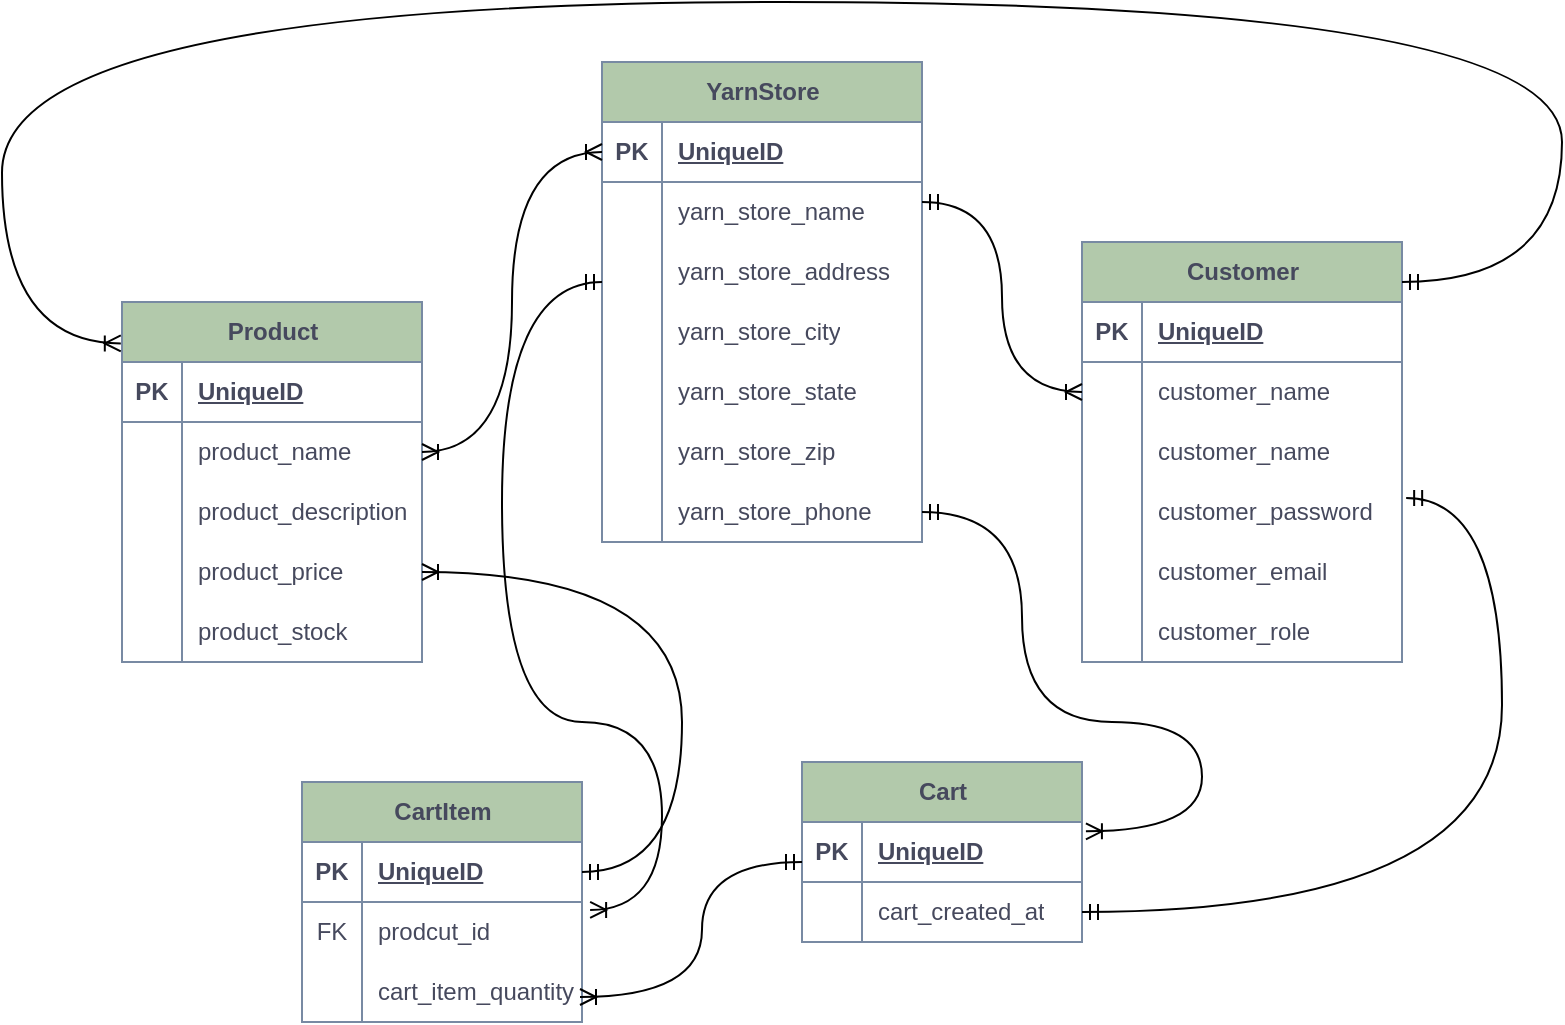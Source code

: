 <mxfile version="25.0.2">
  <diagram name="Page-1" id="NMO14w1L7wXeOT-ubFR1">
    <mxGraphModel dx="780" dy="504" grid="1" gridSize="10" guides="1" tooltips="1" connect="1" arrows="1" fold="1" page="1" pageScale="1" pageWidth="850" pageHeight="1100" math="0" shadow="0">
      <root>
        <mxCell id="0" />
        <mxCell id="1" parent="0" />
        <mxCell id="lPAcOcTRXKB8BEbewCIO-14" value="Product" style="shape=table;startSize=30;container=1;collapsible=1;childLayout=tableLayout;fixedRows=1;rowLines=0;fontStyle=1;align=center;resizeLast=1;html=1;labelBackgroundColor=none;fillColor=#B2C9AB;strokeColor=#788AA3;fontColor=#46495D;" parent="1" vertex="1">
          <mxGeometry x="110" y="160" width="150" height="180" as="geometry" />
        </mxCell>
        <mxCell id="lPAcOcTRXKB8BEbewCIO-15" value="" style="shape=tableRow;horizontal=0;startSize=0;swimlaneHead=0;swimlaneBody=0;fillColor=none;collapsible=0;dropTarget=0;points=[[0,0.5],[1,0.5]];portConstraint=eastwest;top=0;left=0;right=0;bottom=1;labelBackgroundColor=none;strokeColor=#788AA3;fontColor=#46495D;" parent="lPAcOcTRXKB8BEbewCIO-14" vertex="1">
          <mxGeometry y="30" width="150" height="30" as="geometry" />
        </mxCell>
        <mxCell id="lPAcOcTRXKB8BEbewCIO-16" value="PK" style="shape=partialRectangle;connectable=0;fillColor=none;top=0;left=0;bottom=0;right=0;fontStyle=1;overflow=hidden;whiteSpace=wrap;html=1;labelBackgroundColor=none;strokeColor=#788AA3;fontColor=#46495D;" parent="lPAcOcTRXKB8BEbewCIO-15" vertex="1">
          <mxGeometry width="30" height="30" as="geometry">
            <mxRectangle width="30" height="30" as="alternateBounds" />
          </mxGeometry>
        </mxCell>
        <mxCell id="lPAcOcTRXKB8BEbewCIO-17" value="UniqueID" style="shape=partialRectangle;connectable=0;fillColor=none;top=0;left=0;bottom=0;right=0;align=left;spacingLeft=6;fontStyle=5;overflow=hidden;whiteSpace=wrap;html=1;labelBackgroundColor=none;strokeColor=#788AA3;fontColor=#46495D;" parent="lPAcOcTRXKB8BEbewCIO-15" vertex="1">
          <mxGeometry x="30" width="120" height="30" as="geometry">
            <mxRectangle width="120" height="30" as="alternateBounds" />
          </mxGeometry>
        </mxCell>
        <mxCell id="lPAcOcTRXKB8BEbewCIO-21" value="" style="shape=tableRow;horizontal=0;startSize=0;swimlaneHead=0;swimlaneBody=0;fillColor=none;collapsible=0;dropTarget=0;points=[[0,0.5],[1,0.5]];portConstraint=eastwest;top=0;left=0;right=0;bottom=0;labelBackgroundColor=none;strokeColor=#788AA3;fontColor=#46495D;" parent="lPAcOcTRXKB8BEbewCIO-14" vertex="1">
          <mxGeometry y="60" width="150" height="30" as="geometry" />
        </mxCell>
        <mxCell id="lPAcOcTRXKB8BEbewCIO-22" value="" style="shape=partialRectangle;connectable=0;fillColor=none;top=0;left=0;bottom=0;right=0;editable=1;overflow=hidden;whiteSpace=wrap;html=1;labelBackgroundColor=none;strokeColor=#788AA3;fontColor=#46495D;" parent="lPAcOcTRXKB8BEbewCIO-21" vertex="1">
          <mxGeometry width="30" height="30" as="geometry">
            <mxRectangle width="30" height="30" as="alternateBounds" />
          </mxGeometry>
        </mxCell>
        <mxCell id="lPAcOcTRXKB8BEbewCIO-23" value="product_name" style="shape=partialRectangle;connectable=0;fillColor=none;top=0;left=0;bottom=0;right=0;align=left;spacingLeft=6;overflow=hidden;whiteSpace=wrap;html=1;labelBackgroundColor=none;strokeColor=#788AA3;fontColor=#46495D;" parent="lPAcOcTRXKB8BEbewCIO-21" vertex="1">
          <mxGeometry x="30" width="120" height="30" as="geometry">
            <mxRectangle width="120" height="30" as="alternateBounds" />
          </mxGeometry>
        </mxCell>
        <mxCell id="lPAcOcTRXKB8BEbewCIO-24" value="" style="shape=tableRow;horizontal=0;startSize=0;swimlaneHead=0;swimlaneBody=0;fillColor=none;collapsible=0;dropTarget=0;points=[[0,0.5],[1,0.5]];portConstraint=eastwest;top=0;left=0;right=0;bottom=0;labelBackgroundColor=none;strokeColor=#788AA3;fontColor=#46495D;" parent="lPAcOcTRXKB8BEbewCIO-14" vertex="1">
          <mxGeometry y="90" width="150" height="30" as="geometry" />
        </mxCell>
        <mxCell id="lPAcOcTRXKB8BEbewCIO-25" value="" style="shape=partialRectangle;connectable=0;fillColor=none;top=0;left=0;bottom=0;right=0;editable=1;overflow=hidden;whiteSpace=wrap;html=1;labelBackgroundColor=none;strokeColor=#788AA3;fontColor=#46495D;" parent="lPAcOcTRXKB8BEbewCIO-24" vertex="1">
          <mxGeometry width="30" height="30" as="geometry">
            <mxRectangle width="30" height="30" as="alternateBounds" />
          </mxGeometry>
        </mxCell>
        <mxCell id="lPAcOcTRXKB8BEbewCIO-26" value="product_description" style="shape=partialRectangle;connectable=0;fillColor=none;top=0;left=0;bottom=0;right=0;align=left;spacingLeft=6;overflow=hidden;whiteSpace=wrap;html=1;labelBackgroundColor=none;strokeColor=#788AA3;fontColor=#46495D;" parent="lPAcOcTRXKB8BEbewCIO-24" vertex="1">
          <mxGeometry x="30" width="120" height="30" as="geometry">
            <mxRectangle width="120" height="30" as="alternateBounds" />
          </mxGeometry>
        </mxCell>
        <mxCell id="lPAcOcTRXKB8BEbewCIO-135" style="shape=tableRow;horizontal=0;startSize=0;swimlaneHead=0;swimlaneBody=0;fillColor=none;collapsible=0;dropTarget=0;points=[[0,0.5],[1,0.5]];portConstraint=eastwest;top=0;left=0;right=0;bottom=0;labelBackgroundColor=none;strokeColor=#788AA3;fontColor=#46495D;" parent="lPAcOcTRXKB8BEbewCIO-14" vertex="1">
          <mxGeometry y="120" width="150" height="30" as="geometry" />
        </mxCell>
        <mxCell id="lPAcOcTRXKB8BEbewCIO-136" style="shape=partialRectangle;connectable=0;fillColor=none;top=0;left=0;bottom=0;right=0;editable=1;overflow=hidden;whiteSpace=wrap;html=1;labelBackgroundColor=none;strokeColor=#788AA3;fontColor=#46495D;" parent="lPAcOcTRXKB8BEbewCIO-135" vertex="1">
          <mxGeometry width="30" height="30" as="geometry">
            <mxRectangle width="30" height="30" as="alternateBounds" />
          </mxGeometry>
        </mxCell>
        <mxCell id="lPAcOcTRXKB8BEbewCIO-137" value="product_price" style="shape=partialRectangle;connectable=0;fillColor=none;top=0;left=0;bottom=0;right=0;align=left;spacingLeft=6;overflow=hidden;whiteSpace=wrap;html=1;labelBackgroundColor=none;strokeColor=#788AA3;fontColor=#46495D;" parent="lPAcOcTRXKB8BEbewCIO-135" vertex="1">
          <mxGeometry x="30" width="120" height="30" as="geometry">
            <mxRectangle width="120" height="30" as="alternateBounds" />
          </mxGeometry>
        </mxCell>
        <mxCell id="lPAcOcTRXKB8BEbewCIO-132" style="shape=tableRow;horizontal=0;startSize=0;swimlaneHead=0;swimlaneBody=0;fillColor=none;collapsible=0;dropTarget=0;points=[[0,0.5],[1,0.5]];portConstraint=eastwest;top=0;left=0;right=0;bottom=0;labelBackgroundColor=none;strokeColor=#788AA3;fontColor=#46495D;" parent="lPAcOcTRXKB8BEbewCIO-14" vertex="1">
          <mxGeometry y="150" width="150" height="30" as="geometry" />
        </mxCell>
        <mxCell id="lPAcOcTRXKB8BEbewCIO-133" style="shape=partialRectangle;connectable=0;fillColor=none;top=0;left=0;bottom=0;right=0;editable=1;overflow=hidden;whiteSpace=wrap;html=1;labelBackgroundColor=none;strokeColor=#788AA3;fontColor=#46495D;" parent="lPAcOcTRXKB8BEbewCIO-132" vertex="1">
          <mxGeometry width="30" height="30" as="geometry">
            <mxRectangle width="30" height="30" as="alternateBounds" />
          </mxGeometry>
        </mxCell>
        <mxCell id="lPAcOcTRXKB8BEbewCIO-134" value="product_stock" style="shape=partialRectangle;connectable=0;fillColor=none;top=0;left=0;bottom=0;right=0;align=left;spacingLeft=6;overflow=hidden;whiteSpace=wrap;html=1;labelBackgroundColor=none;strokeColor=#788AA3;fontColor=#46495D;" parent="lPAcOcTRXKB8BEbewCIO-132" vertex="1">
          <mxGeometry x="30" width="120" height="30" as="geometry">
            <mxRectangle width="120" height="30" as="alternateBounds" />
          </mxGeometry>
        </mxCell>
        <mxCell id="lPAcOcTRXKB8BEbewCIO-53" value="Customer" style="shape=table;startSize=30;container=1;collapsible=1;childLayout=tableLayout;fixedRows=1;rowLines=0;fontStyle=1;align=center;resizeLast=1;html=1;labelBackgroundColor=none;fillColor=#B2C9AB;strokeColor=#788AA3;fontColor=#46495D;" parent="1" vertex="1">
          <mxGeometry x="590" y="130" width="160" height="210" as="geometry" />
        </mxCell>
        <mxCell id="lPAcOcTRXKB8BEbewCIO-54" value="" style="shape=tableRow;horizontal=0;startSize=0;swimlaneHead=0;swimlaneBody=0;fillColor=none;collapsible=0;dropTarget=0;points=[[0,0.5],[1,0.5]];portConstraint=eastwest;top=0;left=0;right=0;bottom=1;labelBackgroundColor=none;strokeColor=#788AA3;fontColor=#46495D;" parent="lPAcOcTRXKB8BEbewCIO-53" vertex="1">
          <mxGeometry y="30" width="160" height="30" as="geometry" />
        </mxCell>
        <mxCell id="lPAcOcTRXKB8BEbewCIO-55" value="PK" style="shape=partialRectangle;connectable=0;fillColor=none;top=0;left=0;bottom=0;right=0;fontStyle=1;overflow=hidden;whiteSpace=wrap;html=1;labelBackgroundColor=none;strokeColor=#788AA3;fontColor=#46495D;" parent="lPAcOcTRXKB8BEbewCIO-54" vertex="1">
          <mxGeometry width="30" height="30" as="geometry">
            <mxRectangle width="30" height="30" as="alternateBounds" />
          </mxGeometry>
        </mxCell>
        <mxCell id="lPAcOcTRXKB8BEbewCIO-56" value="UniqueID" style="shape=partialRectangle;connectable=0;fillColor=none;top=0;left=0;bottom=0;right=0;align=left;spacingLeft=6;fontStyle=5;overflow=hidden;whiteSpace=wrap;html=1;labelBackgroundColor=none;strokeColor=#788AA3;fontColor=#46495D;" parent="lPAcOcTRXKB8BEbewCIO-54" vertex="1">
          <mxGeometry x="30" width="130" height="30" as="geometry">
            <mxRectangle width="130" height="30" as="alternateBounds" />
          </mxGeometry>
        </mxCell>
        <mxCell id="0CmMi1zbk02FsC9GDtOG-18" value="" style="shape=tableRow;horizontal=0;startSize=0;swimlaneHead=0;swimlaneBody=0;fillColor=none;collapsible=0;dropTarget=0;points=[[0,0.5],[1,0.5]];portConstraint=eastwest;top=0;left=0;right=0;bottom=0;labelBackgroundColor=none;strokeColor=#788AA3;fontColor=#46495D;" parent="lPAcOcTRXKB8BEbewCIO-53" vertex="1">
          <mxGeometry y="60" width="160" height="30" as="geometry" />
        </mxCell>
        <mxCell id="0CmMi1zbk02FsC9GDtOG-19" value="" style="shape=partialRectangle;connectable=0;fillColor=none;top=0;left=0;bottom=0;right=0;editable=1;overflow=hidden;whiteSpace=wrap;html=1;labelBackgroundColor=none;strokeColor=#788AA3;fontColor=#46495D;" parent="0CmMi1zbk02FsC9GDtOG-18" vertex="1">
          <mxGeometry width="30" height="30" as="geometry">
            <mxRectangle width="30" height="30" as="alternateBounds" />
          </mxGeometry>
        </mxCell>
        <mxCell id="0CmMi1zbk02FsC9GDtOG-20" value="customer_name" style="shape=partialRectangle;connectable=0;fillColor=none;top=0;left=0;bottom=0;right=0;align=left;spacingLeft=6;overflow=hidden;whiteSpace=wrap;html=1;labelBackgroundColor=none;strokeColor=#788AA3;fontColor=#46495D;" parent="0CmMi1zbk02FsC9GDtOG-18" vertex="1">
          <mxGeometry x="30" width="130" height="30" as="geometry">
            <mxRectangle width="130" height="30" as="alternateBounds" />
          </mxGeometry>
        </mxCell>
        <mxCell id="lPAcOcTRXKB8BEbewCIO-60" value="" style="shape=tableRow;horizontal=0;startSize=0;swimlaneHead=0;swimlaneBody=0;fillColor=none;collapsible=0;dropTarget=0;points=[[0,0.5],[1,0.5]];portConstraint=eastwest;top=0;left=0;right=0;bottom=0;labelBackgroundColor=none;strokeColor=#788AA3;fontColor=#46495D;" parent="lPAcOcTRXKB8BEbewCIO-53" vertex="1">
          <mxGeometry y="90" width="160" height="30" as="geometry" />
        </mxCell>
        <mxCell id="lPAcOcTRXKB8BEbewCIO-61" value="" style="shape=partialRectangle;connectable=0;fillColor=none;top=0;left=0;bottom=0;right=0;editable=1;overflow=hidden;whiteSpace=wrap;html=1;labelBackgroundColor=none;strokeColor=#788AA3;fontColor=#46495D;" parent="lPAcOcTRXKB8BEbewCIO-60" vertex="1">
          <mxGeometry width="30" height="30" as="geometry">
            <mxRectangle width="30" height="30" as="alternateBounds" />
          </mxGeometry>
        </mxCell>
        <mxCell id="lPAcOcTRXKB8BEbewCIO-62" value="customer_name" style="shape=partialRectangle;connectable=0;fillColor=none;top=0;left=0;bottom=0;right=0;align=left;spacingLeft=6;overflow=hidden;whiteSpace=wrap;html=1;labelBackgroundColor=none;strokeColor=#788AA3;fontColor=#46495D;" parent="lPAcOcTRXKB8BEbewCIO-60" vertex="1">
          <mxGeometry x="30" width="130" height="30" as="geometry">
            <mxRectangle width="130" height="30" as="alternateBounds" />
          </mxGeometry>
        </mxCell>
        <mxCell id="lPAcOcTRXKB8BEbewCIO-63" value="" style="shape=tableRow;horizontal=0;startSize=0;swimlaneHead=0;swimlaneBody=0;fillColor=none;collapsible=0;dropTarget=0;points=[[0,0.5],[1,0.5]];portConstraint=eastwest;top=0;left=0;right=0;bottom=0;labelBackgroundColor=none;strokeColor=#788AA3;fontColor=#46495D;" parent="lPAcOcTRXKB8BEbewCIO-53" vertex="1">
          <mxGeometry y="120" width="160" height="30" as="geometry" />
        </mxCell>
        <mxCell id="lPAcOcTRXKB8BEbewCIO-64" value="" style="shape=partialRectangle;connectable=0;fillColor=none;top=0;left=0;bottom=0;right=0;editable=1;overflow=hidden;whiteSpace=wrap;html=1;labelBackgroundColor=none;strokeColor=#788AA3;fontColor=#46495D;" parent="lPAcOcTRXKB8BEbewCIO-63" vertex="1">
          <mxGeometry width="30" height="30" as="geometry">
            <mxRectangle width="30" height="30" as="alternateBounds" />
          </mxGeometry>
        </mxCell>
        <mxCell id="lPAcOcTRXKB8BEbewCIO-65" value="customer_password" style="shape=partialRectangle;connectable=0;fillColor=none;top=0;left=0;bottom=0;right=0;align=left;spacingLeft=6;overflow=hidden;whiteSpace=wrap;html=1;labelBackgroundColor=none;strokeColor=#788AA3;fontColor=#46495D;" parent="lPAcOcTRXKB8BEbewCIO-63" vertex="1">
          <mxGeometry x="30" width="130" height="30" as="geometry">
            <mxRectangle width="130" height="30" as="alternateBounds" />
          </mxGeometry>
        </mxCell>
        <mxCell id="lPAcOcTRXKB8BEbewCIO-225" style="shape=tableRow;horizontal=0;startSize=0;swimlaneHead=0;swimlaneBody=0;fillColor=none;collapsible=0;dropTarget=0;points=[[0,0.5],[1,0.5]];portConstraint=eastwest;top=0;left=0;right=0;bottom=0;labelBackgroundColor=none;strokeColor=#788AA3;fontColor=#46495D;" parent="lPAcOcTRXKB8BEbewCIO-53" vertex="1">
          <mxGeometry y="150" width="160" height="30" as="geometry" />
        </mxCell>
        <mxCell id="lPAcOcTRXKB8BEbewCIO-226" style="shape=partialRectangle;connectable=0;fillColor=none;top=0;left=0;bottom=0;right=0;editable=1;overflow=hidden;whiteSpace=wrap;html=1;labelBackgroundColor=none;strokeColor=#788AA3;fontColor=#46495D;" parent="lPAcOcTRXKB8BEbewCIO-225" vertex="1">
          <mxGeometry width="30" height="30" as="geometry">
            <mxRectangle width="30" height="30" as="alternateBounds" />
          </mxGeometry>
        </mxCell>
        <mxCell id="lPAcOcTRXKB8BEbewCIO-227" value="customer_email" style="shape=partialRectangle;connectable=0;fillColor=none;top=0;left=0;bottom=0;right=0;align=left;spacingLeft=6;overflow=hidden;whiteSpace=wrap;html=1;labelBackgroundColor=none;strokeColor=#788AA3;fontColor=#46495D;" parent="lPAcOcTRXKB8BEbewCIO-225" vertex="1">
          <mxGeometry x="30" width="130" height="30" as="geometry">
            <mxRectangle width="130" height="30" as="alternateBounds" />
          </mxGeometry>
        </mxCell>
        <mxCell id="lPAcOcTRXKB8BEbewCIO-267" style="shape=tableRow;horizontal=0;startSize=0;swimlaneHead=0;swimlaneBody=0;fillColor=none;collapsible=0;dropTarget=0;points=[[0,0.5],[1,0.5]];portConstraint=eastwest;top=0;left=0;right=0;bottom=0;labelBackgroundColor=none;strokeColor=#788AA3;fontColor=#46495D;" parent="lPAcOcTRXKB8BEbewCIO-53" vertex="1">
          <mxGeometry y="180" width="160" height="30" as="geometry" />
        </mxCell>
        <mxCell id="lPAcOcTRXKB8BEbewCIO-268" style="shape=partialRectangle;connectable=0;fillColor=none;top=0;left=0;bottom=0;right=0;editable=1;overflow=hidden;whiteSpace=wrap;html=1;labelBackgroundColor=none;strokeColor=#788AA3;fontColor=#46495D;" parent="lPAcOcTRXKB8BEbewCIO-267" vertex="1">
          <mxGeometry width="30" height="30" as="geometry">
            <mxRectangle width="30" height="30" as="alternateBounds" />
          </mxGeometry>
        </mxCell>
        <mxCell id="lPAcOcTRXKB8BEbewCIO-269" value="customer_role" style="shape=partialRectangle;connectable=0;fillColor=none;top=0;left=0;bottom=0;right=0;align=left;spacingLeft=6;overflow=hidden;whiteSpace=wrap;html=1;labelBackgroundColor=none;strokeColor=#788AA3;fontColor=#46495D;" parent="lPAcOcTRXKB8BEbewCIO-267" vertex="1">
          <mxGeometry x="30" width="130" height="30" as="geometry">
            <mxRectangle width="130" height="30" as="alternateBounds" />
          </mxGeometry>
        </mxCell>
        <mxCell id="lPAcOcTRXKB8BEbewCIO-92" value="Cart" style="shape=table;startSize=30;container=1;collapsible=1;childLayout=tableLayout;fixedRows=1;rowLines=0;fontStyle=1;align=center;resizeLast=1;html=1;labelBackgroundColor=none;fillColor=#B2C9AB;strokeColor=#788AA3;fontColor=#46495D;" parent="1" vertex="1">
          <mxGeometry x="450" y="390" width="140" height="90" as="geometry" />
        </mxCell>
        <mxCell id="lPAcOcTRXKB8BEbewCIO-93" value="" style="shape=tableRow;horizontal=0;startSize=0;swimlaneHead=0;swimlaneBody=0;fillColor=none;collapsible=0;dropTarget=0;points=[[0,0.5],[1,0.5]];portConstraint=eastwest;top=0;left=0;right=0;bottom=1;labelBackgroundColor=none;strokeColor=#788AA3;fontColor=#46495D;" parent="lPAcOcTRXKB8BEbewCIO-92" vertex="1">
          <mxGeometry y="30" width="140" height="30" as="geometry" />
        </mxCell>
        <mxCell id="lPAcOcTRXKB8BEbewCIO-94" value="PK" style="shape=partialRectangle;connectable=0;fillColor=none;top=0;left=0;bottom=0;right=0;fontStyle=1;overflow=hidden;whiteSpace=wrap;html=1;labelBackgroundColor=none;strokeColor=#788AA3;fontColor=#46495D;" parent="lPAcOcTRXKB8BEbewCIO-93" vertex="1">
          <mxGeometry width="30" height="30" as="geometry">
            <mxRectangle width="30" height="30" as="alternateBounds" />
          </mxGeometry>
        </mxCell>
        <mxCell id="lPAcOcTRXKB8BEbewCIO-95" value="UniqueID" style="shape=partialRectangle;connectable=0;fillColor=none;top=0;left=0;bottom=0;right=0;align=left;spacingLeft=6;fontStyle=5;overflow=hidden;whiteSpace=wrap;html=1;labelBackgroundColor=none;strokeColor=#788AA3;fontColor=#46495D;" parent="lPAcOcTRXKB8BEbewCIO-93" vertex="1">
          <mxGeometry x="30" width="110" height="30" as="geometry">
            <mxRectangle width="110" height="30" as="alternateBounds" />
          </mxGeometry>
        </mxCell>
        <mxCell id="lPAcOcTRXKB8BEbewCIO-102" value="" style="shape=tableRow;horizontal=0;startSize=0;swimlaneHead=0;swimlaneBody=0;fillColor=none;collapsible=0;dropTarget=0;points=[[0,0.5],[1,0.5]];portConstraint=eastwest;top=0;left=0;right=0;bottom=0;labelBackgroundColor=none;strokeColor=#788AA3;fontColor=#46495D;" parent="lPAcOcTRXKB8BEbewCIO-92" vertex="1">
          <mxGeometry y="60" width="140" height="30" as="geometry" />
        </mxCell>
        <mxCell id="lPAcOcTRXKB8BEbewCIO-103" value="" style="shape=partialRectangle;connectable=0;fillColor=none;top=0;left=0;bottom=0;right=0;editable=1;overflow=hidden;whiteSpace=wrap;html=1;labelBackgroundColor=none;strokeColor=#788AA3;fontColor=#46495D;" parent="lPAcOcTRXKB8BEbewCIO-102" vertex="1">
          <mxGeometry width="30" height="30" as="geometry">
            <mxRectangle width="30" height="30" as="alternateBounds" />
          </mxGeometry>
        </mxCell>
        <mxCell id="lPAcOcTRXKB8BEbewCIO-104" value="cart_created_at" style="shape=partialRectangle;connectable=0;fillColor=none;top=0;left=0;bottom=0;right=0;align=left;spacingLeft=6;overflow=hidden;whiteSpace=wrap;html=1;labelBackgroundColor=none;strokeColor=#788AA3;fontColor=#46495D;" parent="lPAcOcTRXKB8BEbewCIO-102" vertex="1">
          <mxGeometry x="30" width="110" height="30" as="geometry">
            <mxRectangle width="110" height="30" as="alternateBounds" />
          </mxGeometry>
        </mxCell>
        <mxCell id="lPAcOcTRXKB8BEbewCIO-141" value="YarnStore" style="shape=table;startSize=30;container=1;collapsible=1;childLayout=tableLayout;fixedRows=1;rowLines=0;fontStyle=1;align=center;resizeLast=1;html=1;labelBackgroundColor=none;fillColor=#B2C9AB;strokeColor=#788AA3;fontColor=#46495D;" parent="1" vertex="1">
          <mxGeometry x="350" y="40" width="160" height="240" as="geometry" />
        </mxCell>
        <mxCell id="0CmMi1zbk02FsC9GDtOG-15" value="" style="shape=tableRow;horizontal=0;startSize=0;swimlaneHead=0;swimlaneBody=0;fillColor=none;collapsible=0;dropTarget=0;points=[[0,0.5],[1,0.5]];portConstraint=eastwest;top=0;left=0;right=0;bottom=1;labelBackgroundColor=none;strokeColor=#788AA3;fontColor=#46495D;" parent="lPAcOcTRXKB8BEbewCIO-141" vertex="1">
          <mxGeometry y="30" width="160" height="30" as="geometry" />
        </mxCell>
        <mxCell id="0CmMi1zbk02FsC9GDtOG-16" value="PK" style="shape=partialRectangle;connectable=0;fillColor=none;top=0;left=0;bottom=0;right=0;fontStyle=1;overflow=hidden;whiteSpace=wrap;html=1;labelBackgroundColor=none;strokeColor=#788AA3;fontColor=#46495D;" parent="0CmMi1zbk02FsC9GDtOG-15" vertex="1">
          <mxGeometry width="30" height="30" as="geometry">
            <mxRectangle width="30" height="30" as="alternateBounds" />
          </mxGeometry>
        </mxCell>
        <mxCell id="0CmMi1zbk02FsC9GDtOG-17" value="UniqueID" style="shape=partialRectangle;connectable=0;fillColor=none;top=0;left=0;bottom=0;right=0;align=left;spacingLeft=6;fontStyle=5;overflow=hidden;whiteSpace=wrap;html=1;labelBackgroundColor=none;strokeColor=#788AA3;fontColor=#46495D;" parent="0CmMi1zbk02FsC9GDtOG-15" vertex="1">
          <mxGeometry x="30" width="130" height="30" as="geometry">
            <mxRectangle width="130" height="30" as="alternateBounds" />
          </mxGeometry>
        </mxCell>
        <mxCell id="lPAcOcTRXKB8BEbewCIO-148" value="" style="shape=tableRow;horizontal=0;startSize=0;swimlaneHead=0;swimlaneBody=0;fillColor=none;collapsible=0;dropTarget=0;points=[[0,0.5],[1,0.5]];portConstraint=eastwest;top=0;left=0;right=0;bottom=0;labelBackgroundColor=none;strokeColor=#788AA3;fontColor=#46495D;" parent="lPAcOcTRXKB8BEbewCIO-141" vertex="1">
          <mxGeometry y="60" width="160" height="30" as="geometry" />
        </mxCell>
        <mxCell id="lPAcOcTRXKB8BEbewCIO-149" value="" style="shape=partialRectangle;connectable=0;fillColor=none;top=0;left=0;bottom=0;right=0;editable=1;overflow=hidden;whiteSpace=wrap;html=1;labelBackgroundColor=none;strokeColor=#788AA3;fontColor=#46495D;" parent="lPAcOcTRXKB8BEbewCIO-148" vertex="1">
          <mxGeometry width="30" height="30" as="geometry">
            <mxRectangle width="30" height="30" as="alternateBounds" />
          </mxGeometry>
        </mxCell>
        <mxCell id="lPAcOcTRXKB8BEbewCIO-150" value="yarn_store_name" style="shape=partialRectangle;connectable=0;fillColor=none;top=0;left=0;bottom=0;right=0;align=left;spacingLeft=6;overflow=hidden;whiteSpace=wrap;html=1;labelBackgroundColor=none;strokeColor=#788AA3;fontColor=#46495D;" parent="lPAcOcTRXKB8BEbewCIO-148" vertex="1">
          <mxGeometry x="30" width="130" height="30" as="geometry">
            <mxRectangle width="130" height="30" as="alternateBounds" />
          </mxGeometry>
        </mxCell>
        <mxCell id="MOAbWnD4X0R01tYifi-W-3" style="shape=tableRow;horizontal=0;startSize=0;swimlaneHead=0;swimlaneBody=0;fillColor=none;collapsible=0;dropTarget=0;points=[[0,0.5],[1,0.5]];portConstraint=eastwest;top=0;left=0;right=0;bottom=0;labelBackgroundColor=none;strokeColor=#788AA3;fontColor=#46495D;" parent="lPAcOcTRXKB8BEbewCIO-141" vertex="1">
          <mxGeometry y="90" width="160" height="30" as="geometry" />
        </mxCell>
        <mxCell id="MOAbWnD4X0R01tYifi-W-4" style="shape=partialRectangle;connectable=0;fillColor=none;top=0;left=0;bottom=0;right=0;editable=1;overflow=hidden;whiteSpace=wrap;html=1;labelBackgroundColor=none;strokeColor=#788AA3;fontColor=#46495D;" parent="MOAbWnD4X0R01tYifi-W-3" vertex="1">
          <mxGeometry width="30" height="30" as="geometry">
            <mxRectangle width="30" height="30" as="alternateBounds" />
          </mxGeometry>
        </mxCell>
        <mxCell id="MOAbWnD4X0R01tYifi-W-5" value="yarn_store_address" style="shape=partialRectangle;connectable=0;fillColor=none;top=0;left=0;bottom=0;right=0;align=left;spacingLeft=6;overflow=hidden;whiteSpace=wrap;html=1;labelBackgroundColor=none;strokeColor=#788AA3;fontColor=#46495D;" parent="MOAbWnD4X0R01tYifi-W-3" vertex="1">
          <mxGeometry x="30" width="130" height="30" as="geometry">
            <mxRectangle width="130" height="30" as="alternateBounds" />
          </mxGeometry>
        </mxCell>
        <mxCell id="MOAbWnD4X0R01tYifi-W-10" style="shape=tableRow;horizontal=0;startSize=0;swimlaneHead=0;swimlaneBody=0;fillColor=none;collapsible=0;dropTarget=0;points=[[0,0.5],[1,0.5]];portConstraint=eastwest;top=0;left=0;right=0;bottom=0;labelBackgroundColor=none;strokeColor=#788AA3;fontColor=#46495D;" parent="lPAcOcTRXKB8BEbewCIO-141" vertex="1">
          <mxGeometry y="120" width="160" height="30" as="geometry" />
        </mxCell>
        <mxCell id="MOAbWnD4X0R01tYifi-W-11" style="shape=partialRectangle;connectable=0;fillColor=none;top=0;left=0;bottom=0;right=0;editable=1;overflow=hidden;whiteSpace=wrap;html=1;labelBackgroundColor=none;strokeColor=#788AA3;fontColor=#46495D;" parent="MOAbWnD4X0R01tYifi-W-10" vertex="1">
          <mxGeometry width="30" height="30" as="geometry">
            <mxRectangle width="30" height="30" as="alternateBounds" />
          </mxGeometry>
        </mxCell>
        <mxCell id="MOAbWnD4X0R01tYifi-W-12" value="yarn_store_city" style="shape=partialRectangle;connectable=0;fillColor=none;top=0;left=0;bottom=0;right=0;align=left;spacingLeft=6;overflow=hidden;whiteSpace=wrap;html=1;labelBackgroundColor=none;strokeColor=#788AA3;fontColor=#46495D;" parent="MOAbWnD4X0R01tYifi-W-10" vertex="1">
          <mxGeometry x="30" width="130" height="30" as="geometry">
            <mxRectangle width="130" height="30" as="alternateBounds" />
          </mxGeometry>
        </mxCell>
        <mxCell id="MOAbWnD4X0R01tYifi-W-13" style="shape=tableRow;horizontal=0;startSize=0;swimlaneHead=0;swimlaneBody=0;fillColor=none;collapsible=0;dropTarget=0;points=[[0,0.5],[1,0.5]];portConstraint=eastwest;top=0;left=0;right=0;bottom=0;labelBackgroundColor=none;strokeColor=#788AA3;fontColor=#46495D;" parent="lPAcOcTRXKB8BEbewCIO-141" vertex="1">
          <mxGeometry y="150" width="160" height="30" as="geometry" />
        </mxCell>
        <mxCell id="MOAbWnD4X0R01tYifi-W-14" style="shape=partialRectangle;connectable=0;fillColor=none;top=0;left=0;bottom=0;right=0;editable=1;overflow=hidden;whiteSpace=wrap;html=1;labelBackgroundColor=none;strokeColor=#788AA3;fontColor=#46495D;" parent="MOAbWnD4X0R01tYifi-W-13" vertex="1">
          <mxGeometry width="30" height="30" as="geometry">
            <mxRectangle width="30" height="30" as="alternateBounds" />
          </mxGeometry>
        </mxCell>
        <mxCell id="MOAbWnD4X0R01tYifi-W-15" value="yarn_store_state" style="shape=partialRectangle;connectable=0;fillColor=none;top=0;left=0;bottom=0;right=0;align=left;spacingLeft=6;overflow=hidden;whiteSpace=wrap;html=1;labelBackgroundColor=none;strokeColor=#788AA3;fontColor=#46495D;" parent="MOAbWnD4X0R01tYifi-W-13" vertex="1">
          <mxGeometry x="30" width="130" height="30" as="geometry">
            <mxRectangle width="130" height="30" as="alternateBounds" />
          </mxGeometry>
        </mxCell>
        <mxCell id="MOAbWnD4X0R01tYifi-W-16" style="shape=tableRow;horizontal=0;startSize=0;swimlaneHead=0;swimlaneBody=0;fillColor=none;collapsible=0;dropTarget=0;points=[[0,0.5],[1,0.5]];portConstraint=eastwest;top=0;left=0;right=0;bottom=0;labelBackgroundColor=none;strokeColor=#788AA3;fontColor=#46495D;" parent="lPAcOcTRXKB8BEbewCIO-141" vertex="1">
          <mxGeometry y="180" width="160" height="30" as="geometry" />
        </mxCell>
        <mxCell id="MOAbWnD4X0R01tYifi-W-17" style="shape=partialRectangle;connectable=0;fillColor=none;top=0;left=0;bottom=0;right=0;editable=1;overflow=hidden;whiteSpace=wrap;html=1;labelBackgroundColor=none;strokeColor=#788AA3;fontColor=#46495D;" parent="MOAbWnD4X0R01tYifi-W-16" vertex="1">
          <mxGeometry width="30" height="30" as="geometry">
            <mxRectangle width="30" height="30" as="alternateBounds" />
          </mxGeometry>
        </mxCell>
        <mxCell id="MOAbWnD4X0R01tYifi-W-18" value="yarn_store_zip" style="shape=partialRectangle;connectable=0;fillColor=none;top=0;left=0;bottom=0;right=0;align=left;spacingLeft=6;overflow=hidden;whiteSpace=wrap;html=1;labelBackgroundColor=none;strokeColor=#788AA3;fontColor=#46495D;" parent="MOAbWnD4X0R01tYifi-W-16" vertex="1">
          <mxGeometry x="30" width="130" height="30" as="geometry">
            <mxRectangle width="130" height="30" as="alternateBounds" />
          </mxGeometry>
        </mxCell>
        <mxCell id="MOAbWnD4X0R01tYifi-W-19" style="shape=tableRow;horizontal=0;startSize=0;swimlaneHead=0;swimlaneBody=0;fillColor=none;collapsible=0;dropTarget=0;points=[[0,0.5],[1,0.5]];portConstraint=eastwest;top=0;left=0;right=0;bottom=0;labelBackgroundColor=none;strokeColor=#788AA3;fontColor=#46495D;" parent="lPAcOcTRXKB8BEbewCIO-141" vertex="1">
          <mxGeometry y="210" width="160" height="30" as="geometry" />
        </mxCell>
        <mxCell id="MOAbWnD4X0R01tYifi-W-20" style="shape=partialRectangle;connectable=0;fillColor=none;top=0;left=0;bottom=0;right=0;editable=1;overflow=hidden;whiteSpace=wrap;html=1;labelBackgroundColor=none;strokeColor=#788AA3;fontColor=#46495D;" parent="MOAbWnD4X0R01tYifi-W-19" vertex="1">
          <mxGeometry width="30" height="30" as="geometry">
            <mxRectangle width="30" height="30" as="alternateBounds" />
          </mxGeometry>
        </mxCell>
        <mxCell id="MOAbWnD4X0R01tYifi-W-21" value="yarn_store_phone" style="shape=partialRectangle;connectable=0;fillColor=none;top=0;left=0;bottom=0;right=0;align=left;spacingLeft=6;overflow=hidden;whiteSpace=wrap;html=1;labelBackgroundColor=none;strokeColor=#788AA3;fontColor=#46495D;" parent="MOAbWnD4X0R01tYifi-W-19" vertex="1">
          <mxGeometry x="30" width="130" height="30" as="geometry">
            <mxRectangle width="130" height="30" as="alternateBounds" />
          </mxGeometry>
        </mxCell>
        <mxCell id="lPAcOcTRXKB8BEbewCIO-106" value="CartItem" style="shape=table;startSize=30;container=1;collapsible=1;childLayout=tableLayout;fixedRows=1;rowLines=0;fontStyle=1;align=center;resizeLast=1;html=1;labelBackgroundColor=none;fillColor=#B2C9AB;strokeColor=#788AA3;fontColor=#46495D;" parent="1" vertex="1">
          <mxGeometry x="200" y="400" width="140" height="120" as="geometry" />
        </mxCell>
        <mxCell id="lPAcOcTRXKB8BEbewCIO-107" value="" style="shape=tableRow;horizontal=0;startSize=0;swimlaneHead=0;swimlaneBody=0;fillColor=none;collapsible=0;dropTarget=0;points=[[0,0.5],[1,0.5]];portConstraint=eastwest;top=0;left=0;right=0;bottom=1;labelBackgroundColor=none;strokeColor=#788AA3;fontColor=#46495D;" parent="lPAcOcTRXKB8BEbewCIO-106" vertex="1">
          <mxGeometry y="30" width="140" height="30" as="geometry" />
        </mxCell>
        <mxCell id="lPAcOcTRXKB8BEbewCIO-108" value="PK" style="shape=partialRectangle;connectable=0;fillColor=none;top=0;left=0;bottom=0;right=0;fontStyle=1;overflow=hidden;whiteSpace=wrap;html=1;labelBackgroundColor=none;strokeColor=#788AA3;fontColor=#46495D;" parent="lPAcOcTRXKB8BEbewCIO-107" vertex="1">
          <mxGeometry width="30" height="30" as="geometry">
            <mxRectangle width="30" height="30" as="alternateBounds" />
          </mxGeometry>
        </mxCell>
        <mxCell id="lPAcOcTRXKB8BEbewCIO-109" value="UniqueID" style="shape=partialRectangle;connectable=0;fillColor=none;top=0;left=0;bottom=0;right=0;align=left;spacingLeft=6;fontStyle=5;overflow=hidden;whiteSpace=wrap;html=1;labelBackgroundColor=none;strokeColor=#788AA3;fontColor=#46495D;" parent="lPAcOcTRXKB8BEbewCIO-107" vertex="1">
          <mxGeometry x="30" width="110" height="30" as="geometry">
            <mxRectangle width="110" height="30" as="alternateBounds" />
          </mxGeometry>
        </mxCell>
        <mxCell id="lPAcOcTRXKB8BEbewCIO-113" value="" style="shape=tableRow;horizontal=0;startSize=0;swimlaneHead=0;swimlaneBody=0;fillColor=none;collapsible=0;dropTarget=0;points=[[0,0.5],[1,0.5]];portConstraint=eastwest;top=0;left=0;right=0;bottom=0;labelBackgroundColor=none;strokeColor=#788AA3;fontColor=#46495D;" parent="lPAcOcTRXKB8BEbewCIO-106" vertex="1">
          <mxGeometry y="60" width="140" height="30" as="geometry" />
        </mxCell>
        <mxCell id="lPAcOcTRXKB8BEbewCIO-114" value="FK" style="shape=partialRectangle;connectable=0;fillColor=none;top=0;left=0;bottom=0;right=0;editable=1;overflow=hidden;whiteSpace=wrap;html=1;labelBackgroundColor=none;strokeColor=#788AA3;fontColor=#46495D;" parent="lPAcOcTRXKB8BEbewCIO-113" vertex="1">
          <mxGeometry width="30" height="30" as="geometry">
            <mxRectangle width="30" height="30" as="alternateBounds" />
          </mxGeometry>
        </mxCell>
        <mxCell id="lPAcOcTRXKB8BEbewCIO-115" value="prodcut_id" style="shape=partialRectangle;connectable=0;fillColor=none;top=0;left=0;bottom=0;right=0;align=left;spacingLeft=6;overflow=hidden;whiteSpace=wrap;html=1;labelBackgroundColor=none;strokeColor=#788AA3;fontColor=#46495D;" parent="lPAcOcTRXKB8BEbewCIO-113" vertex="1">
          <mxGeometry x="30" width="110" height="30" as="geometry">
            <mxRectangle width="110" height="30" as="alternateBounds" />
          </mxGeometry>
        </mxCell>
        <mxCell id="lPAcOcTRXKB8BEbewCIO-237" style="shape=tableRow;horizontal=0;startSize=0;swimlaneHead=0;swimlaneBody=0;fillColor=none;collapsible=0;dropTarget=0;points=[[0,0.5],[1,0.5]];portConstraint=eastwest;top=0;left=0;right=0;bottom=0;labelBackgroundColor=none;strokeColor=#788AA3;fontColor=#46495D;" parent="lPAcOcTRXKB8BEbewCIO-106" vertex="1">
          <mxGeometry y="90" width="140" height="30" as="geometry" />
        </mxCell>
        <mxCell id="lPAcOcTRXKB8BEbewCIO-238" style="shape=partialRectangle;connectable=0;fillColor=none;top=0;left=0;bottom=0;right=0;editable=1;overflow=hidden;whiteSpace=wrap;html=1;labelBackgroundColor=none;strokeColor=#788AA3;fontColor=#46495D;" parent="lPAcOcTRXKB8BEbewCIO-237" vertex="1">
          <mxGeometry width="30" height="30" as="geometry">
            <mxRectangle width="30" height="30" as="alternateBounds" />
          </mxGeometry>
        </mxCell>
        <mxCell id="lPAcOcTRXKB8BEbewCIO-239" value="cart_item_quantity" style="shape=partialRectangle;connectable=0;fillColor=none;top=0;left=0;bottom=0;right=0;align=left;spacingLeft=6;overflow=hidden;whiteSpace=wrap;html=1;labelBackgroundColor=none;strokeColor=#788AA3;fontColor=#46495D;" parent="lPAcOcTRXKB8BEbewCIO-237" vertex="1">
          <mxGeometry x="30" width="110" height="30" as="geometry">
            <mxRectangle width="110" height="30" as="alternateBounds" />
          </mxGeometry>
        </mxCell>
        <mxCell id="5YiqEOtCVa9vP2IsoZfk-2" value="" style="edgeStyle=orthogonalEdgeStyle;fontSize=12;html=1;endArrow=ERoneToMany;startArrow=ERoneToMany;rounded=0;exitX=1;exitY=0.5;exitDx=0;exitDy=0;curved=1;endFill=0;" parent="1" source="lPAcOcTRXKB8BEbewCIO-21" target="0CmMi1zbk02FsC9GDtOG-15" edge="1">
          <mxGeometry width="100" height="100" relative="1" as="geometry">
            <mxPoint x="250" y="160" as="sourcePoint" />
            <mxPoint x="350" y="60" as="targetPoint" />
          </mxGeometry>
        </mxCell>
        <mxCell id="5YiqEOtCVa9vP2IsoZfk-3" value="" style="fontSize=12;html=1;endArrow=ERoneToMany;startArrow=ERmandOne;rounded=0;exitX=1;exitY=0.5;exitDx=0;exitDy=0;entryX=1;entryY=0.5;entryDx=0;entryDy=0;edgeStyle=orthogonalEdgeStyle;curved=1;startFill=0;" parent="1" source="lPAcOcTRXKB8BEbewCIO-107" target="lPAcOcTRXKB8BEbewCIO-135" edge="1">
          <mxGeometry width="100" height="100" relative="1" as="geometry">
            <mxPoint x="160" y="390" as="sourcePoint" />
            <mxPoint x="260" y="290" as="targetPoint" />
            <Array as="points">
              <mxPoint x="390" y="445" />
              <mxPoint x="390" y="295" />
            </Array>
          </mxGeometry>
        </mxCell>
        <mxCell id="5YiqEOtCVa9vP2IsoZfk-4" value="" style="fontSize=12;html=1;endArrow=ERoneToMany;startArrow=ERmandOne;rounded=0;entryX=0;entryY=0.5;entryDx=0;entryDy=0;edgeStyle=orthogonalEdgeStyle;curved=1;" parent="1" target="0CmMi1zbk02FsC9GDtOG-18" edge="1">
          <mxGeometry width="100" height="100" relative="1" as="geometry">
            <mxPoint x="510" y="110" as="sourcePoint" />
            <mxPoint x="610" y="10" as="targetPoint" />
            <Array as="points">
              <mxPoint x="550" y="110" />
              <mxPoint x="550" y="205" />
            </Array>
          </mxGeometry>
        </mxCell>
        <mxCell id="5YiqEOtCVa9vP2IsoZfk-5" value="" style="fontSize=12;html=1;endArrow=ERmandOne;startArrow=ERoneToMany;rounded=0;exitX=1.014;exitY=0.156;exitDx=0;exitDy=0;exitPerimeter=0;entryX=1;entryY=0.5;entryDx=0;entryDy=0;edgeStyle=orthogonalEdgeStyle;curved=1;startFill=0;" parent="1" source="lPAcOcTRXKB8BEbewCIO-93" target="MOAbWnD4X0R01tYifi-W-19" edge="1">
          <mxGeometry width="100" height="100" relative="1" as="geometry">
            <mxPoint x="250" y="340" as="sourcePoint" />
            <mxPoint x="350" y="240" as="targetPoint" />
            <Array as="points">
              <mxPoint x="650" y="425" />
              <mxPoint x="650" y="370" />
              <mxPoint x="560" y="370" />
              <mxPoint x="560" y="265" />
            </Array>
          </mxGeometry>
        </mxCell>
        <mxCell id="5YiqEOtCVa9vP2IsoZfk-8" value="" style="fontSize=12;html=1;endArrow=ERmandOne;rounded=0;startArrow=ERoneToMany;startFill=0;exitX=1;exitY=0.5;exitDx=0;exitDy=0;edgeStyle=orthogonalEdgeStyle;endFill=0;curved=1;" parent="1" edge="1">
          <mxGeometry width="100" height="100" relative="1" as="geometry">
            <mxPoint x="339" y="507.5" as="sourcePoint" />
            <mxPoint x="450" y="440" as="targetPoint" />
            <Array as="points">
              <mxPoint x="400" y="508" />
              <mxPoint x="400" y="440" />
            </Array>
          </mxGeometry>
        </mxCell>
        <mxCell id="5YiqEOtCVa9vP2IsoZfk-9" value="" style="fontSize=12;html=1;endArrow=ERmandOne;startArrow=ERoneToMany;rounded=0;exitX=1.029;exitY=0.133;exitDx=0;exitDy=0;exitPerimeter=0;endFill=0;startFill=0;edgeStyle=orthogonalEdgeStyle;entryX=0;entryY=0.667;entryDx=0;entryDy=0;entryPerimeter=0;curved=1;" parent="1" source="lPAcOcTRXKB8BEbewCIO-113" target="MOAbWnD4X0R01tYifi-W-3" edge="1">
          <mxGeometry width="100" height="100" relative="1" as="geometry">
            <mxPoint x="250" y="280" as="sourcePoint" />
            <mxPoint x="344" y="150" as="targetPoint" />
            <Array as="points">
              <mxPoint x="380" y="464" />
              <mxPoint x="380" y="370" />
              <mxPoint x="300" y="370" />
              <mxPoint x="300" y="150" />
            </Array>
          </mxGeometry>
        </mxCell>
        <mxCell id="5YiqEOtCVa9vP2IsoZfk-10" value="" style="fontSize=12;html=1;endArrow=ERmandOne;startArrow=ERmandOne;rounded=0;exitX=1;exitY=0.5;exitDx=0;exitDy=0;entryX=1.013;entryY=0.267;entryDx=0;entryDy=0;entryPerimeter=0;edgeStyle=orthogonalEdgeStyle;curved=1;" parent="1" source="lPAcOcTRXKB8BEbewCIO-102" target="lPAcOcTRXKB8BEbewCIO-63" edge="1">
          <mxGeometry width="100" height="100" relative="1" as="geometry">
            <mxPoint x="600" y="460" as="sourcePoint" />
            <mxPoint x="560" y="270" as="targetPoint" />
            <Array as="points">
              <mxPoint x="800" y="465" />
              <mxPoint x="800" y="258" />
            </Array>
          </mxGeometry>
        </mxCell>
        <mxCell id="5YiqEOtCVa9vP2IsoZfk-11" value="" style="edgeStyle=orthogonalEdgeStyle;fontSize=12;html=1;endArrow=ERoneToMany;startArrow=ERmandOne;rounded=0;entryX=-0.004;entryY=0.115;entryDx=0;entryDy=0;entryPerimeter=0;exitX=1;exitY=0.095;exitDx=0;exitDy=0;exitPerimeter=0;curved=1;" parent="1" source="lPAcOcTRXKB8BEbewCIO-53" target="lPAcOcTRXKB8BEbewCIO-14" edge="1">
          <mxGeometry width="100" height="100" relative="1" as="geometry">
            <mxPoint x="100" y="260" as="sourcePoint" />
            <mxPoint x="200" y="160" as="targetPoint" />
            <Array as="points">
              <mxPoint x="830" y="150" />
              <mxPoint x="830" y="10" />
              <mxPoint x="50" y="10" />
              <mxPoint x="50" y="181" />
            </Array>
          </mxGeometry>
        </mxCell>
      </root>
    </mxGraphModel>
  </diagram>
</mxfile>
